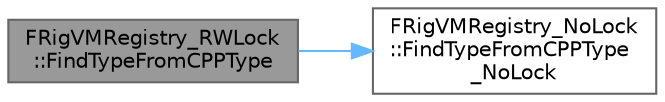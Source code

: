 digraph "FRigVMRegistry_RWLock::FindTypeFromCPPType"
{
 // INTERACTIVE_SVG=YES
 // LATEX_PDF_SIZE
  bgcolor="transparent";
  edge [fontname=Helvetica,fontsize=10,labelfontname=Helvetica,labelfontsize=10];
  node [fontname=Helvetica,fontsize=10,shape=box,height=0.2,width=0.4];
  rankdir="LR";
  Node1 [id="Node000001",label="FRigVMRegistry_RWLock\l::FindTypeFromCPPType",height=0.2,width=0.4,color="gray40", fillcolor="grey60", style="filled", fontcolor="black",tooltip=" "];
  Node1 -> Node2 [id="edge1_Node000001_Node000002",color="steelblue1",style="solid",tooltip=" "];
  Node2 [id="Node000002",label="FRigVMRegistry_NoLock\l::FindTypeFromCPPType\l_NoLock",height=0.2,width=0.4,color="grey40", fillcolor="white", style="filled",URL="$d4/da1/structFRigVMRegistry__NoLock.html#ad337fc537cd62c0236bd5cb0a5e5b226",tooltip=" "];
}
